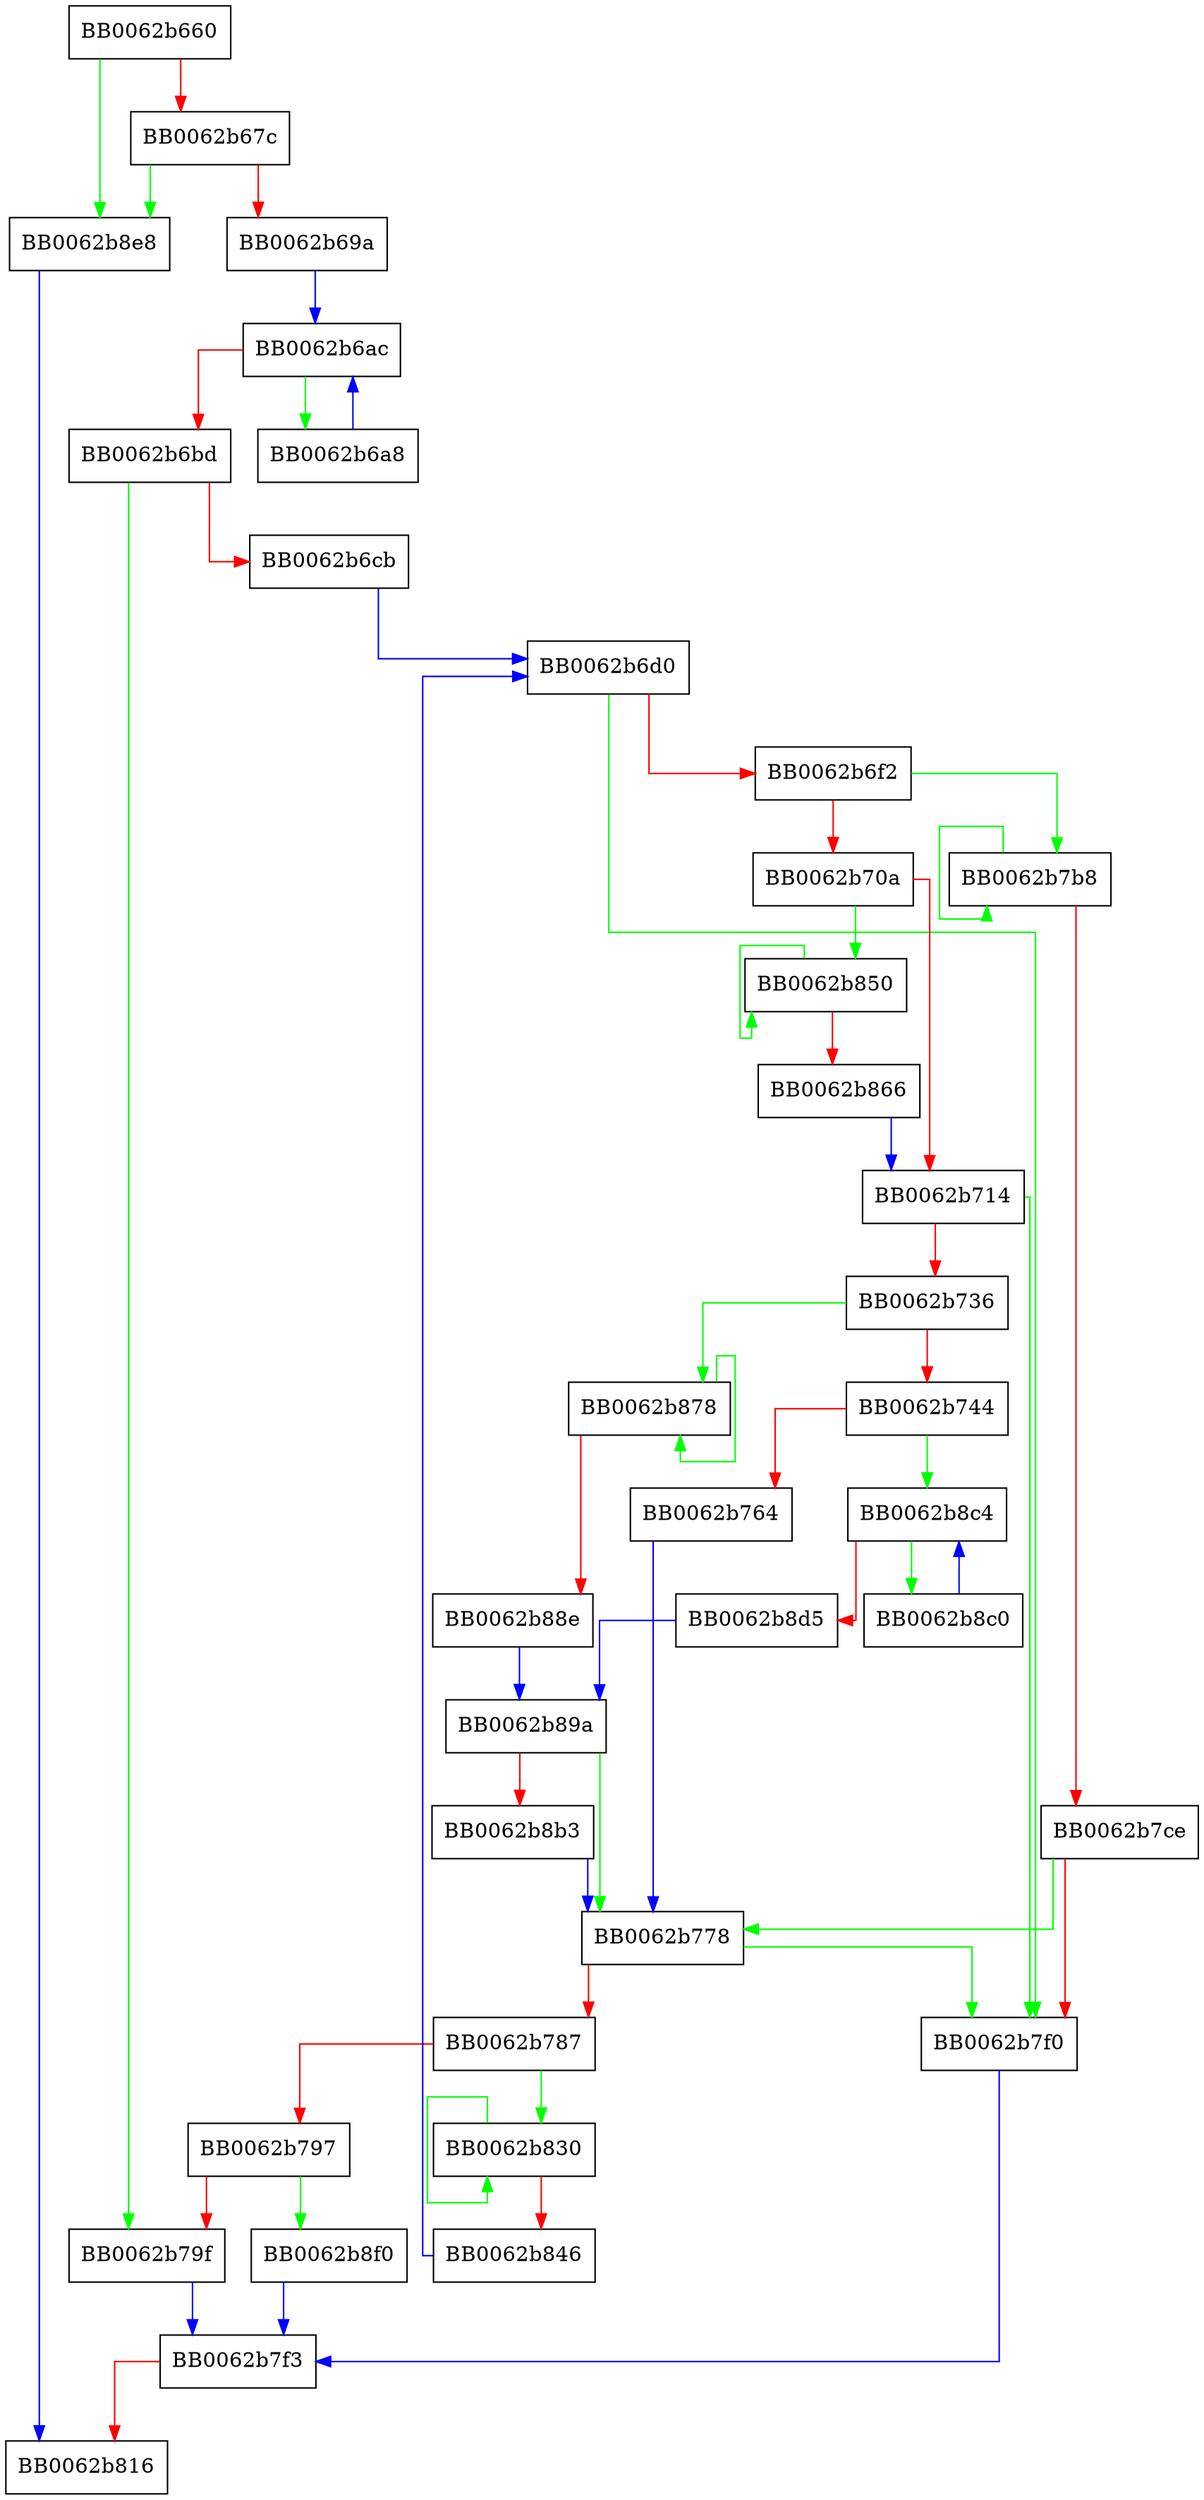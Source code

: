 digraph ossl_parse_query {
  node [shape="box"];
  graph [splines=ortho];
  BB0062b660 -> BB0062b8e8 [color="green"];
  BB0062b660 -> BB0062b67c [color="red"];
  BB0062b67c -> BB0062b8e8 [color="green"];
  BB0062b67c -> BB0062b69a [color="red"];
  BB0062b69a -> BB0062b6ac [color="blue"];
  BB0062b6a8 -> BB0062b6ac [color="blue"];
  BB0062b6ac -> BB0062b6a8 [color="green"];
  BB0062b6ac -> BB0062b6bd [color="red"];
  BB0062b6bd -> BB0062b79f [color="green"];
  BB0062b6bd -> BB0062b6cb [color="red"];
  BB0062b6cb -> BB0062b6d0 [color="blue"];
  BB0062b6d0 -> BB0062b7f0 [color="green"];
  BB0062b6d0 -> BB0062b6f2 [color="red"];
  BB0062b6f2 -> BB0062b7b8 [color="green"];
  BB0062b6f2 -> BB0062b70a [color="red"];
  BB0062b70a -> BB0062b850 [color="green"];
  BB0062b70a -> BB0062b714 [color="red"];
  BB0062b714 -> BB0062b7f0 [color="green"];
  BB0062b714 -> BB0062b736 [color="red"];
  BB0062b736 -> BB0062b878 [color="green"];
  BB0062b736 -> BB0062b744 [color="red"];
  BB0062b744 -> BB0062b8c4 [color="green"];
  BB0062b744 -> BB0062b764 [color="red"];
  BB0062b764 -> BB0062b778 [color="blue"];
  BB0062b778 -> BB0062b7f0 [color="green"];
  BB0062b778 -> BB0062b787 [color="red"];
  BB0062b787 -> BB0062b830 [color="green"];
  BB0062b787 -> BB0062b797 [color="red"];
  BB0062b797 -> BB0062b8f0 [color="green"];
  BB0062b797 -> BB0062b79f [color="red"];
  BB0062b79f -> BB0062b7f3 [color="blue"];
  BB0062b7b8 -> BB0062b7b8 [color="green"];
  BB0062b7b8 -> BB0062b7ce [color="red"];
  BB0062b7ce -> BB0062b778 [color="green"];
  BB0062b7ce -> BB0062b7f0 [color="red"];
  BB0062b7f0 -> BB0062b7f3 [color="blue"];
  BB0062b7f3 -> BB0062b816 [color="red"];
  BB0062b830 -> BB0062b830 [color="green"];
  BB0062b830 -> BB0062b846 [color="red"];
  BB0062b846 -> BB0062b6d0 [color="blue"];
  BB0062b850 -> BB0062b850 [color="green"];
  BB0062b850 -> BB0062b866 [color="red"];
  BB0062b866 -> BB0062b714 [color="blue"];
  BB0062b878 -> BB0062b878 [color="green"];
  BB0062b878 -> BB0062b88e [color="red"];
  BB0062b88e -> BB0062b89a [color="blue"];
  BB0062b89a -> BB0062b778 [color="green"];
  BB0062b89a -> BB0062b8b3 [color="red"];
  BB0062b8b3 -> BB0062b778 [color="blue"];
  BB0062b8c0 -> BB0062b8c4 [color="blue"];
  BB0062b8c4 -> BB0062b8c0 [color="green"];
  BB0062b8c4 -> BB0062b8d5 [color="red"];
  BB0062b8d5 -> BB0062b89a [color="blue"];
  BB0062b8e8 -> BB0062b816 [color="blue"];
  BB0062b8f0 -> BB0062b7f3 [color="blue"];
}